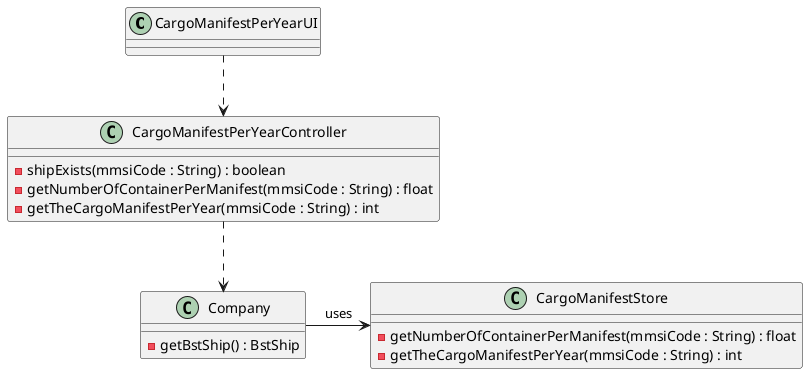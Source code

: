@startuml
'https://plantuml.com/class-diagram

class CargoManifestPerYearUI{

}

class CargoManifestPerYearController{
- shipExists(mmsiCode : String) : boolean
- getNumberOfContainerPerManifest(mmsiCode : String) : float
- getTheCargoManifestPerYear(mmsiCode : String) : int
}

class Company {
-getBstShip() : BstShip
}

class CargoManifestStore{
- getNumberOfContainerPerManifest(mmsiCode : String) : float
- getTheCargoManifestPerYear(mmsiCode : String) : int

}


CargoManifestPerYearUI ..> CargoManifestPerYearController
CargoManifestPerYearController ..> Company
Company -> CargoManifestStore : uses
@enduml